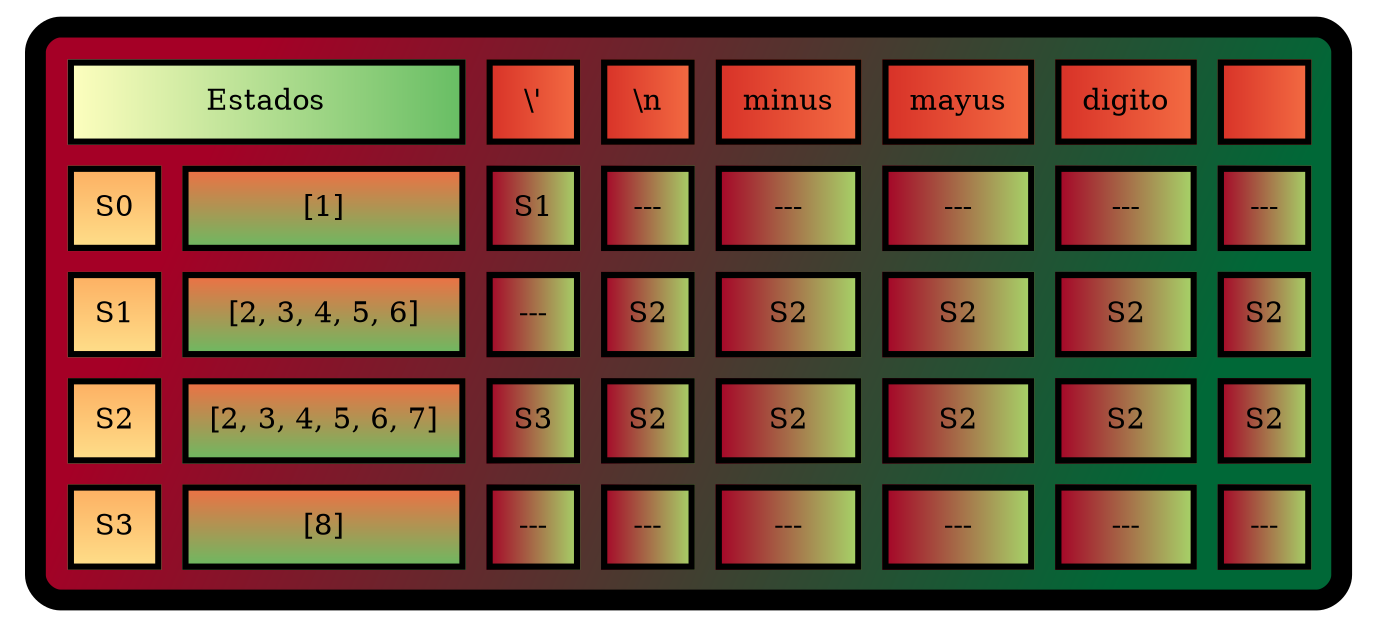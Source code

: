 digraph G{
tbl [
shape=plaintext
label=<
<TABLE border="10" cellspacing="10" cellpadding="10" style="rounded" bgcolor="/rdylgn11/1:/rdylgn11/11" gradientangle="315">
<TR>
<TD border="3" colspan="2"  bgcolor="/rdylgn11/6:/rdylgn11/9">Estados</TD>
<TD border="3"  bgcolor="/rdylgn11/2:/rdylgn11/3">\'</TD>
<TD border="3"  bgcolor="/rdylgn11/2:/rdylgn11/3">\n</TD>
<TD border="3"  bgcolor="/rdylgn11/2:/rdylgn11/3">minus</TD>
<TD border="3"  bgcolor="/rdylgn11/2:/rdylgn11/3">mayus</TD>
<TD border="3"  bgcolor="/rdylgn11/2:/rdylgn11/3">digito</TD>
<TD border="3"  bgcolor="/rdylgn11/2:/rdylgn11/3"> </TD>
</TR>
<TR>
<TD border="3" bgcolor="/rdylgn11/4:/rdylgn11/5" gradientangle="270">S0</TD>
<TD border="3" bgcolor="/rdylgn11/3:/rdylgn11/9" gradientangle="270">[1]</TD>
<TD border="3"  bgcolor="/rdylgn11/1:/rdylgn11/8">S1</TD>
<TD border="3"  bgcolor="/rdylgn11/1:/rdylgn11/8">---</TD>
<TD border="3"  bgcolor="/rdylgn11/1:/rdylgn11/8">---</TD>
<TD border="3"  bgcolor="/rdylgn11/1:/rdylgn11/8">---</TD>
<TD border="3"  bgcolor="/rdylgn11/1:/rdylgn11/8">---</TD>
<TD border="3"  bgcolor="/rdylgn11/1:/rdylgn11/8">---</TD>
</TR>
<TR>
<TD border="3" bgcolor="/rdylgn11/4:/rdylgn11/5" gradientangle="270">S1</TD>
<TD border="3" bgcolor="/rdylgn11/3:/rdylgn11/9" gradientangle="270">[2, 3, 4, 5, 6]</TD>
<TD border="3"  bgcolor="/rdylgn11/1:/rdylgn11/8">---</TD>
<TD border="3"  bgcolor="/rdylgn11/1:/rdylgn11/8">S2</TD>
<TD border="3"  bgcolor="/rdylgn11/1:/rdylgn11/8">S2</TD>
<TD border="3"  bgcolor="/rdylgn11/1:/rdylgn11/8">S2</TD>
<TD border="3"  bgcolor="/rdylgn11/1:/rdylgn11/8">S2</TD>
<TD border="3"  bgcolor="/rdylgn11/1:/rdylgn11/8">S2</TD>
</TR>
<TR>
<TD border="3" bgcolor="/rdylgn11/4:/rdylgn11/5" gradientangle="270">S2</TD>
<TD border="3" bgcolor="/rdylgn11/3:/rdylgn11/9" gradientangle="270">[2, 3, 4, 5, 6, 7]</TD>
<TD border="3"  bgcolor="/rdylgn11/1:/rdylgn11/8">S3</TD>
<TD border="3"  bgcolor="/rdylgn11/1:/rdylgn11/8">S2</TD>
<TD border="3"  bgcolor="/rdylgn11/1:/rdylgn11/8">S2</TD>
<TD border="3"  bgcolor="/rdylgn11/1:/rdylgn11/8">S2</TD>
<TD border="3"  bgcolor="/rdylgn11/1:/rdylgn11/8">S2</TD>
<TD border="3"  bgcolor="/rdylgn11/1:/rdylgn11/8">S2</TD>
</TR>
<TR>
<TD border="3" bgcolor="/rdylgn11/4:/rdylgn11/5" gradientangle="270">S3</TD>
<TD border="3" bgcolor="/rdylgn11/3:/rdylgn11/9" gradientangle="270">[8]</TD>
<TD border="3"  bgcolor="/rdylgn11/1:/rdylgn11/8">---</TD>
<TD border="3"  bgcolor="/rdylgn11/1:/rdylgn11/8">---</TD>
<TD border="3"  bgcolor="/rdylgn11/1:/rdylgn11/8">---</TD>
<TD border="3"  bgcolor="/rdylgn11/1:/rdylgn11/8">---</TD>
<TD border="3"  bgcolor="/rdylgn11/1:/rdylgn11/8">---</TD>
<TD border="3"  bgcolor="/rdylgn11/1:/rdylgn11/8">---</TD>
</TR>
</TABLE>
>];
}

